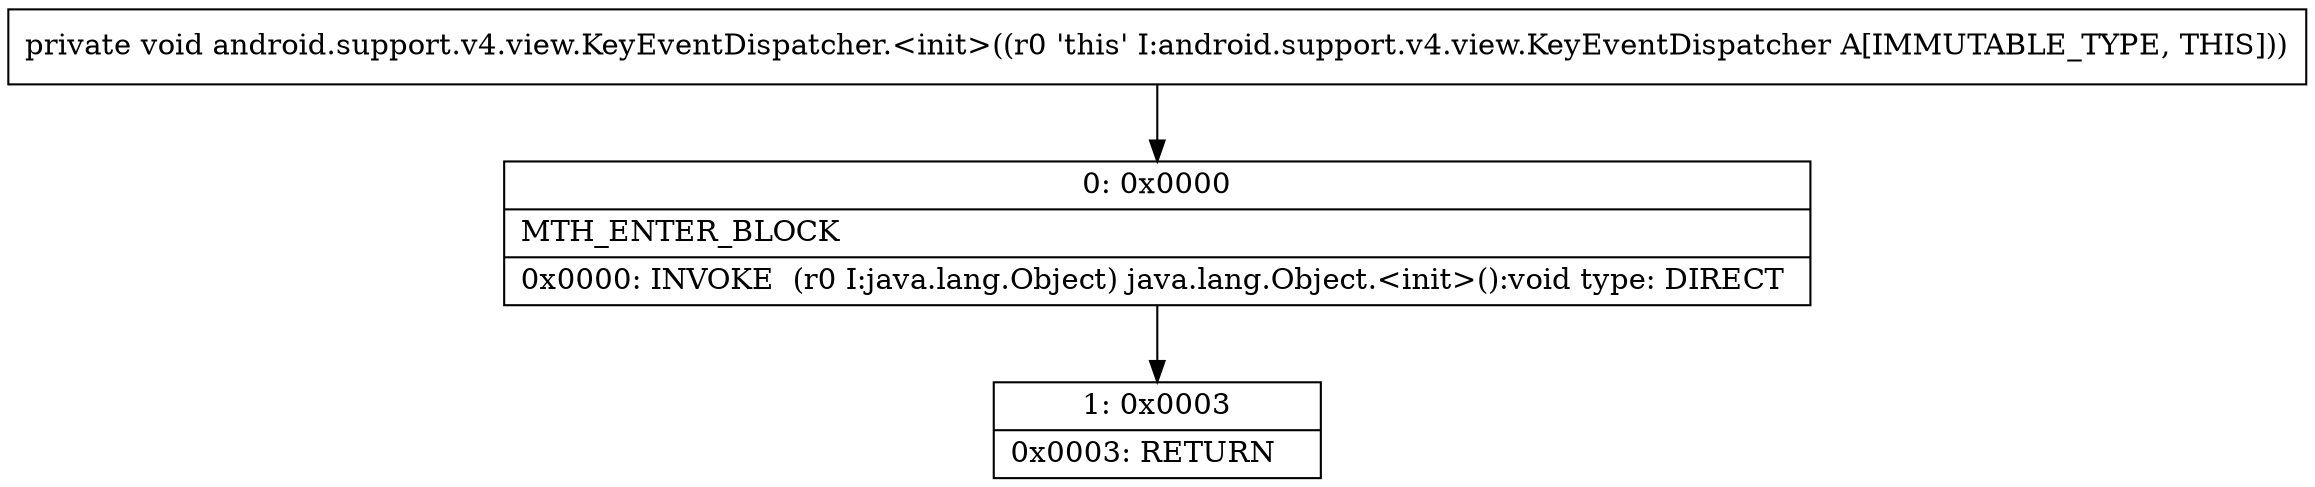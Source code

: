 digraph "CFG forandroid.support.v4.view.KeyEventDispatcher.\<init\>()V" {
Node_0 [shape=record,label="{0\:\ 0x0000|MTH_ENTER_BLOCK\l|0x0000: INVOKE  (r0 I:java.lang.Object) java.lang.Object.\<init\>():void type: DIRECT \l}"];
Node_1 [shape=record,label="{1\:\ 0x0003|0x0003: RETURN   \l}"];
MethodNode[shape=record,label="{private void android.support.v4.view.KeyEventDispatcher.\<init\>((r0 'this' I:android.support.v4.view.KeyEventDispatcher A[IMMUTABLE_TYPE, THIS])) }"];
MethodNode -> Node_0;
Node_0 -> Node_1;
}

